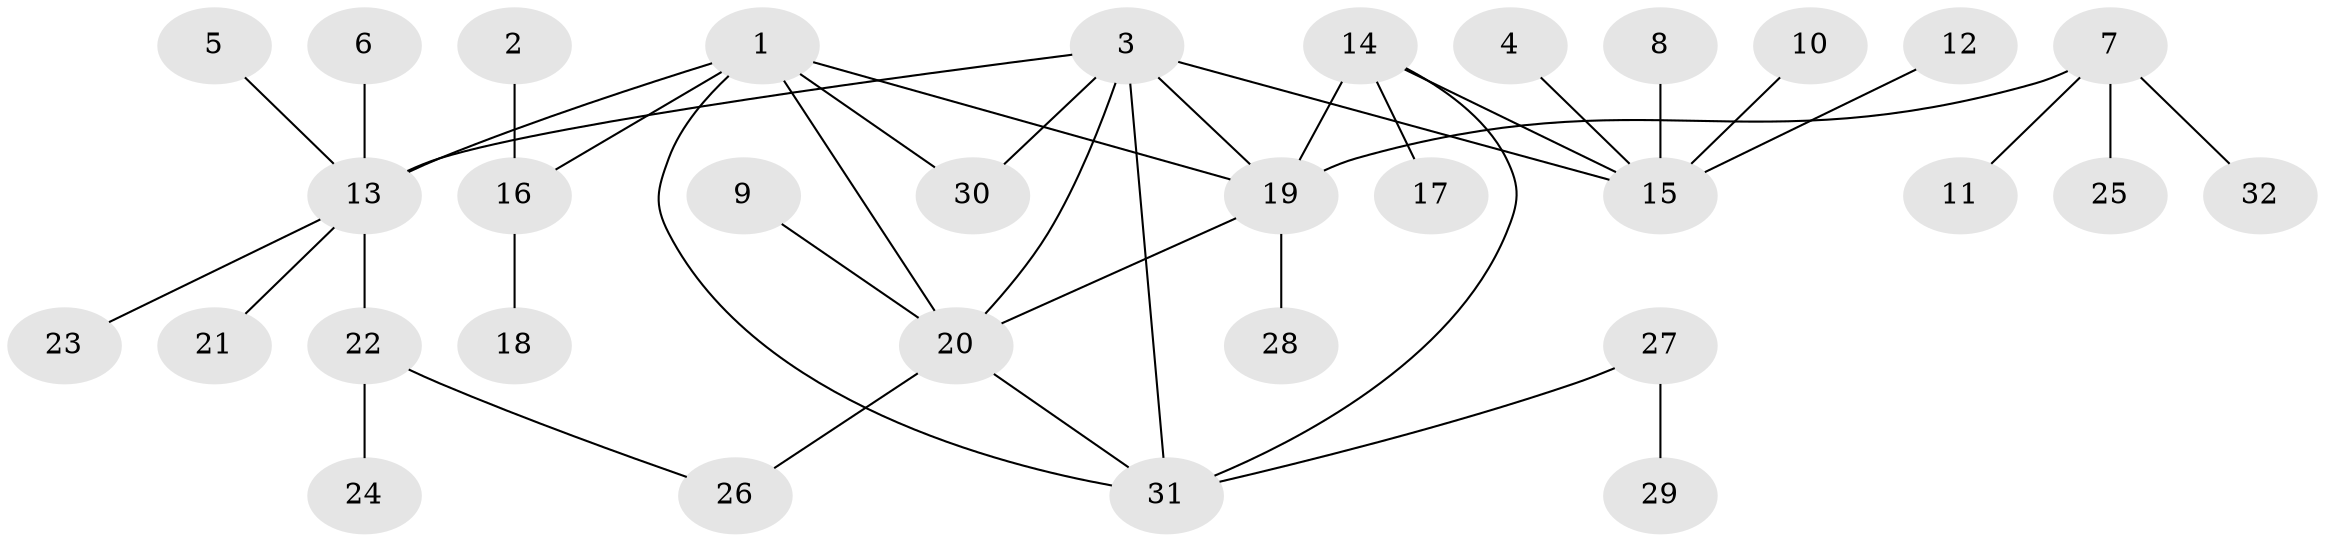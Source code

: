 // original degree distribution, {4: 0.07547169811320754, 8: 0.03773584905660377, 7: 0.03773584905660377, 3: 0.018867924528301886, 5: 0.03773584905660377, 6: 0.018867924528301886, 9: 0.018867924528301886, 1: 0.6037735849056604, 2: 0.1509433962264151}
// Generated by graph-tools (version 1.1) at 2025/37/03/04/25 23:37:43]
// undirected, 32 vertices, 40 edges
graph export_dot {
  node [color=gray90,style=filled];
  1;
  2;
  3;
  4;
  5;
  6;
  7;
  8;
  9;
  10;
  11;
  12;
  13;
  14;
  15;
  16;
  17;
  18;
  19;
  20;
  21;
  22;
  23;
  24;
  25;
  26;
  27;
  28;
  29;
  30;
  31;
  32;
  1 -- 13 [weight=1.0];
  1 -- 16 [weight=1.0];
  1 -- 19 [weight=1.0];
  1 -- 20 [weight=1.0];
  1 -- 30 [weight=1.0];
  1 -- 31 [weight=1.0];
  2 -- 16 [weight=1.0];
  3 -- 13 [weight=1.0];
  3 -- 15 [weight=1.0];
  3 -- 19 [weight=1.0];
  3 -- 20 [weight=1.0];
  3 -- 30 [weight=1.0];
  3 -- 31 [weight=1.0];
  4 -- 15 [weight=1.0];
  5 -- 13 [weight=1.0];
  6 -- 13 [weight=1.0];
  7 -- 11 [weight=1.0];
  7 -- 19 [weight=1.0];
  7 -- 25 [weight=1.0];
  7 -- 32 [weight=1.0];
  8 -- 15 [weight=1.0];
  9 -- 20 [weight=1.0];
  10 -- 15 [weight=1.0];
  12 -- 15 [weight=1.0];
  13 -- 21 [weight=1.0];
  13 -- 22 [weight=1.0];
  13 -- 23 [weight=1.0];
  14 -- 15 [weight=1.0];
  14 -- 17 [weight=1.0];
  14 -- 19 [weight=1.0];
  14 -- 31 [weight=1.0];
  16 -- 18 [weight=1.0];
  19 -- 20 [weight=1.0];
  19 -- 28 [weight=1.0];
  20 -- 26 [weight=1.0];
  20 -- 31 [weight=1.0];
  22 -- 24 [weight=1.0];
  22 -- 26 [weight=1.0];
  27 -- 29 [weight=1.0];
  27 -- 31 [weight=1.0];
}
